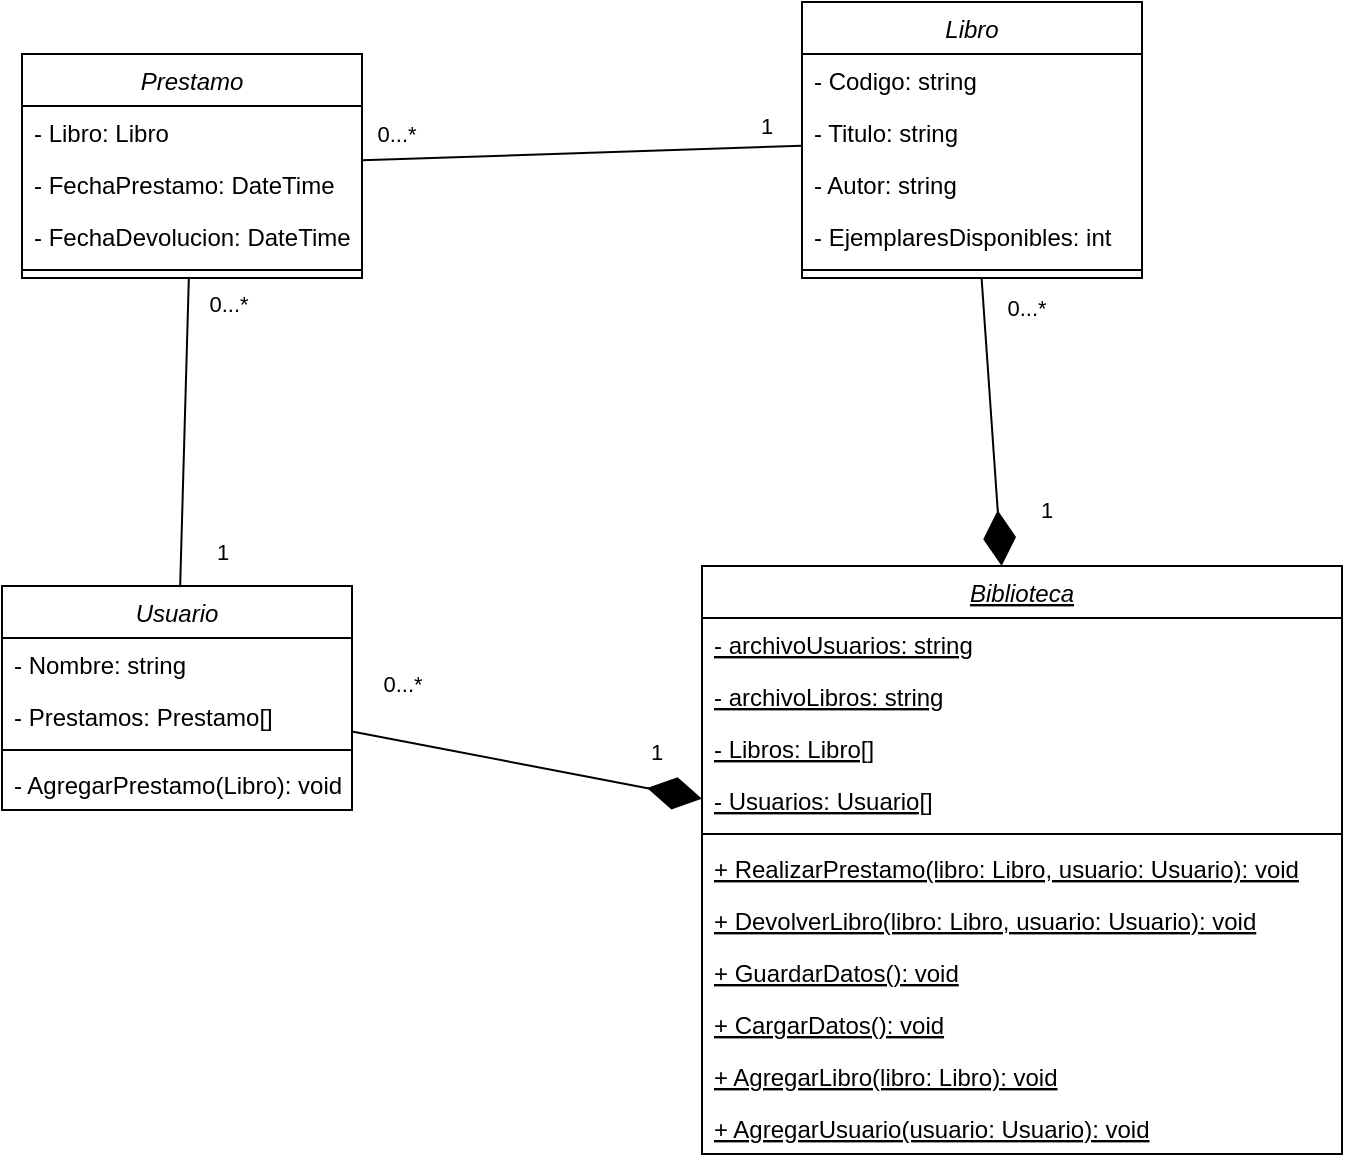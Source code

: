 <mxfile version="24.7.17">
  <diagram id="C5RBs43oDa-KdzZeNtuy" name="Page-1">
    <mxGraphModel dx="1035" dy="551" grid="1" gridSize="10" guides="1" tooltips="1" connect="1" arrows="1" fold="1" page="1" pageScale="1" pageWidth="827" pageHeight="1169" math="0" shadow="0">
      <root>
        <mxCell id="WIyWlLk6GJQsqaUBKTNV-0" />
        <mxCell id="WIyWlLk6GJQsqaUBKTNV-1" parent="WIyWlLk6GJQsqaUBKTNV-0" />
        <mxCell id="zkfFHV4jXpPFQw0GAbJ--0" value="Usuario" style="swimlane;fontStyle=2;align=center;verticalAlign=top;childLayout=stackLayout;horizontal=1;startSize=26;horizontalStack=0;resizeParent=1;resizeLast=0;collapsible=1;marginBottom=0;rounded=0;shadow=0;strokeWidth=1;" parent="WIyWlLk6GJQsqaUBKTNV-1" vertex="1">
          <mxGeometry x="80" y="350" width="175" height="112" as="geometry">
            <mxRectangle x="230" y="140" width="160" height="26" as="alternateBounds" />
          </mxGeometry>
        </mxCell>
        <mxCell id="zkfFHV4jXpPFQw0GAbJ--1" value="- Nombre: string" style="text;align=left;verticalAlign=top;spacingLeft=4;spacingRight=4;overflow=hidden;rotatable=0;points=[[0,0.5],[1,0.5]];portConstraint=eastwest;" parent="zkfFHV4jXpPFQw0GAbJ--0" vertex="1">
          <mxGeometry y="26" width="175" height="26" as="geometry" />
        </mxCell>
        <mxCell id="bwLcdZty3XzhwoB_3Ktt-0" value="- Prestamos: Prestamo[]" style="text;align=left;verticalAlign=top;spacingLeft=4;spacingRight=4;overflow=hidden;rotatable=0;points=[[0,0.5],[1,0.5]];portConstraint=eastwest;" vertex="1" parent="zkfFHV4jXpPFQw0GAbJ--0">
          <mxGeometry y="52" width="175" height="26" as="geometry" />
        </mxCell>
        <mxCell id="zkfFHV4jXpPFQw0GAbJ--4" value="" style="line;html=1;strokeWidth=1;align=left;verticalAlign=middle;spacingTop=-1;spacingLeft=3;spacingRight=3;rotatable=0;labelPosition=right;points=[];portConstraint=eastwest;" parent="zkfFHV4jXpPFQw0GAbJ--0" vertex="1">
          <mxGeometry y="78" width="175" height="8" as="geometry" />
        </mxCell>
        <mxCell id="bwLcdZty3XzhwoB_3Ktt-33" value="- AgregarPrestamo(Libro): void" style="text;align=left;verticalAlign=top;spacingLeft=4;spacingRight=4;overflow=hidden;rotatable=0;points=[[0,0.5],[1,0.5]];portConstraint=eastwest;" vertex="1" parent="zkfFHV4jXpPFQw0GAbJ--0">
          <mxGeometry y="86" width="175" height="26" as="geometry" />
        </mxCell>
        <mxCell id="bwLcdZty3XzhwoB_3Ktt-1" value="Libro" style="swimlane;fontStyle=2;align=center;verticalAlign=top;childLayout=stackLayout;horizontal=1;startSize=26;horizontalStack=0;resizeParent=1;resizeLast=0;collapsible=1;marginBottom=0;rounded=0;shadow=0;strokeWidth=1;" vertex="1" parent="WIyWlLk6GJQsqaUBKTNV-1">
          <mxGeometry x="480" y="58" width="170" height="138" as="geometry">
            <mxRectangle x="230" y="140" width="160" height="26" as="alternateBounds" />
          </mxGeometry>
        </mxCell>
        <mxCell id="bwLcdZty3XzhwoB_3Ktt-2" value="- Codigo: string" style="text;align=left;verticalAlign=top;spacingLeft=4;spacingRight=4;overflow=hidden;rotatable=0;points=[[0,0.5],[1,0.5]];portConstraint=eastwest;" vertex="1" parent="bwLcdZty3XzhwoB_3Ktt-1">
          <mxGeometry y="26" width="170" height="26" as="geometry" />
        </mxCell>
        <mxCell id="bwLcdZty3XzhwoB_3Ktt-13" value="- Titulo: string" style="text;align=left;verticalAlign=top;spacingLeft=4;spacingRight=4;overflow=hidden;rotatable=0;points=[[0,0.5],[1,0.5]];portConstraint=eastwest;" vertex="1" parent="bwLcdZty3XzhwoB_3Ktt-1">
          <mxGeometry y="52" width="170" height="26" as="geometry" />
        </mxCell>
        <mxCell id="bwLcdZty3XzhwoB_3Ktt-14" value="- Autor: string" style="text;align=left;verticalAlign=top;spacingLeft=4;spacingRight=4;overflow=hidden;rotatable=0;points=[[0,0.5],[1,0.5]];portConstraint=eastwest;" vertex="1" parent="bwLcdZty3XzhwoB_3Ktt-1">
          <mxGeometry y="78" width="170" height="26" as="geometry" />
        </mxCell>
        <mxCell id="bwLcdZty3XzhwoB_3Ktt-3" value="- EjemplaresDisponibles: int" style="text;align=left;verticalAlign=top;spacingLeft=4;spacingRight=4;overflow=hidden;rotatable=0;points=[[0,0.5],[1,0.5]];portConstraint=eastwest;" vertex="1" parent="bwLcdZty3XzhwoB_3Ktt-1">
          <mxGeometry y="104" width="170" height="26" as="geometry" />
        </mxCell>
        <mxCell id="bwLcdZty3XzhwoB_3Ktt-4" value="" style="line;html=1;strokeWidth=1;align=left;verticalAlign=middle;spacingTop=-1;spacingLeft=3;spacingRight=3;rotatable=0;labelPosition=right;points=[];portConstraint=eastwest;" vertex="1" parent="bwLcdZty3XzhwoB_3Ktt-1">
          <mxGeometry y="130" width="170" height="8" as="geometry" />
        </mxCell>
        <mxCell id="bwLcdZty3XzhwoB_3Ktt-28" style="rounded=0;orthogonalLoop=1;jettySize=auto;html=1;endArrow=none;endFill=0;" edge="1" parent="WIyWlLk6GJQsqaUBKTNV-1" source="bwLcdZty3XzhwoB_3Ktt-5" target="zkfFHV4jXpPFQw0GAbJ--0">
          <mxGeometry relative="1" as="geometry" />
        </mxCell>
        <mxCell id="bwLcdZty3XzhwoB_3Ktt-39" value="0...*" style="edgeLabel;html=1;align=center;verticalAlign=middle;resizable=0;points=[];" vertex="1" connectable="0" parent="bwLcdZty3XzhwoB_3Ktt-28">
          <mxGeometry x="-0.831" relative="1" as="geometry">
            <mxPoint x="20" as="offset" />
          </mxGeometry>
        </mxCell>
        <mxCell id="bwLcdZty3XzhwoB_3Ktt-40" value="1" style="edgeLabel;html=1;align=center;verticalAlign=middle;resizable=0;points=[];" vertex="1" connectable="0" parent="bwLcdZty3XzhwoB_3Ktt-28">
          <mxGeometry x="0.773" relative="1" as="geometry">
            <mxPoint x="20" as="offset" />
          </mxGeometry>
        </mxCell>
        <mxCell id="bwLcdZty3XzhwoB_3Ktt-30" style="rounded=0;orthogonalLoop=1;jettySize=auto;html=1;endArrow=none;endFill=0;" edge="1" parent="WIyWlLk6GJQsqaUBKTNV-1" source="bwLcdZty3XzhwoB_3Ktt-5" target="bwLcdZty3XzhwoB_3Ktt-1">
          <mxGeometry relative="1" as="geometry" />
        </mxCell>
        <mxCell id="bwLcdZty3XzhwoB_3Ktt-41" value="1" style="edgeLabel;html=1;align=center;verticalAlign=middle;resizable=0;points=[];" vertex="1" connectable="0" parent="bwLcdZty3XzhwoB_3Ktt-30">
          <mxGeometry x="0.831" y="-1" relative="1" as="geometry">
            <mxPoint y="-12" as="offset" />
          </mxGeometry>
        </mxCell>
        <mxCell id="bwLcdZty3XzhwoB_3Ktt-42" value="0...*" style="edgeLabel;html=1;align=center;verticalAlign=middle;resizable=0;points=[];" vertex="1" connectable="0" parent="bwLcdZty3XzhwoB_3Ktt-30">
          <mxGeometry x="-0.847" y="3" relative="1" as="geometry">
            <mxPoint y="-10" as="offset" />
          </mxGeometry>
        </mxCell>
        <mxCell id="bwLcdZty3XzhwoB_3Ktt-5" value="Prestamo" style="swimlane;fontStyle=2;align=center;verticalAlign=top;childLayout=stackLayout;horizontal=1;startSize=26;horizontalStack=0;resizeParent=1;resizeLast=0;collapsible=1;marginBottom=0;rounded=0;shadow=0;strokeWidth=1;" vertex="1" parent="WIyWlLk6GJQsqaUBKTNV-1">
          <mxGeometry x="90" y="84" width="170" height="112" as="geometry">
            <mxRectangle x="230" y="140" width="160" height="26" as="alternateBounds" />
          </mxGeometry>
        </mxCell>
        <mxCell id="bwLcdZty3XzhwoB_3Ktt-6" value="- Libro: Libro" style="text;align=left;verticalAlign=top;spacingLeft=4;spacingRight=4;overflow=hidden;rotatable=0;points=[[0,0.5],[1,0.5]];portConstraint=eastwest;" vertex="1" parent="bwLcdZty3XzhwoB_3Ktt-5">
          <mxGeometry y="26" width="170" height="26" as="geometry" />
        </mxCell>
        <mxCell id="bwLcdZty3XzhwoB_3Ktt-7" value="- FechaPrestamo: DateTime" style="text;align=left;verticalAlign=top;spacingLeft=4;spacingRight=4;overflow=hidden;rotatable=0;points=[[0,0.5],[1,0.5]];portConstraint=eastwest;" vertex="1" parent="bwLcdZty3XzhwoB_3Ktt-5">
          <mxGeometry y="52" width="170" height="26" as="geometry" />
        </mxCell>
        <mxCell id="bwLcdZty3XzhwoB_3Ktt-16" value="- FechaDevolucion: DateTime" style="text;align=left;verticalAlign=top;spacingLeft=4;spacingRight=4;overflow=hidden;rotatable=0;points=[[0,0.5],[1,0.5]];portConstraint=eastwest;" vertex="1" parent="bwLcdZty3XzhwoB_3Ktt-5">
          <mxGeometry y="78" width="170" height="26" as="geometry" />
        </mxCell>
        <mxCell id="bwLcdZty3XzhwoB_3Ktt-8" value="" style="line;html=1;strokeWidth=1;align=left;verticalAlign=middle;spacingTop=-1;spacingLeft=3;spacingRight=3;rotatable=0;labelPosition=right;points=[];portConstraint=eastwest;" vertex="1" parent="bwLcdZty3XzhwoB_3Ktt-5">
          <mxGeometry y="104" width="170" height="8" as="geometry" />
        </mxCell>
        <mxCell id="bwLcdZty3XzhwoB_3Ktt-31" style="rounded=0;orthogonalLoop=1;jettySize=auto;html=1;endArrow=none;endFill=0;startArrow=diamondThin;startFill=1;startSize=25;" edge="1" parent="WIyWlLk6GJQsqaUBKTNV-1" source="bwLcdZty3XzhwoB_3Ktt-9" target="bwLcdZty3XzhwoB_3Ktt-1">
          <mxGeometry relative="1" as="geometry" />
        </mxCell>
        <mxCell id="bwLcdZty3XzhwoB_3Ktt-37" value="1" style="edgeLabel;html=1;align=center;verticalAlign=middle;resizable=0;points=[];" vertex="1" connectable="0" parent="bwLcdZty3XzhwoB_3Ktt-31">
          <mxGeometry x="-0.752" y="-3" relative="1" as="geometry">
            <mxPoint x="20" y="-10" as="offset" />
          </mxGeometry>
        </mxCell>
        <mxCell id="bwLcdZty3XzhwoB_3Ktt-38" value="0...*" style="edgeLabel;html=1;align=center;verticalAlign=middle;resizable=0;points=[];" vertex="1" connectable="0" parent="bwLcdZty3XzhwoB_3Ktt-31">
          <mxGeometry x="0.802" y="-1" relative="1" as="geometry">
            <mxPoint x="20" y="1" as="offset" />
          </mxGeometry>
        </mxCell>
        <mxCell id="bwLcdZty3XzhwoB_3Ktt-32" style="rounded=0;orthogonalLoop=1;jettySize=auto;html=1;endArrow=none;endFill=0;startArrow=diamondThin;startFill=1;startSize=25;" edge="1" parent="WIyWlLk6GJQsqaUBKTNV-1" source="bwLcdZty3XzhwoB_3Ktt-9" target="zkfFHV4jXpPFQw0GAbJ--0">
          <mxGeometry relative="1" as="geometry" />
        </mxCell>
        <mxCell id="bwLcdZty3XzhwoB_3Ktt-35" value="1" style="edgeLabel;html=1;align=center;verticalAlign=middle;resizable=0;points=[];" vertex="1" connectable="0" parent="bwLcdZty3XzhwoB_3Ktt-32">
          <mxGeometry x="-0.734" y="3" relative="1" as="geometry">
            <mxPoint y="-22" as="offset" />
          </mxGeometry>
        </mxCell>
        <mxCell id="bwLcdZty3XzhwoB_3Ktt-36" value="0...*" style="edgeLabel;html=1;align=center;verticalAlign=middle;resizable=0;points=[];" vertex="1" connectable="0" parent="bwLcdZty3XzhwoB_3Ktt-32">
          <mxGeometry x="0.822" y="5" relative="1" as="geometry">
            <mxPoint x="10" y="-32" as="offset" />
          </mxGeometry>
        </mxCell>
        <mxCell id="bwLcdZty3XzhwoB_3Ktt-9" value="Biblioteca" style="swimlane;fontStyle=6;align=center;verticalAlign=top;childLayout=stackLayout;horizontal=1;startSize=26;horizontalStack=0;resizeParent=1;resizeLast=0;collapsible=1;marginBottom=0;rounded=0;shadow=0;strokeWidth=1;" vertex="1" parent="WIyWlLk6GJQsqaUBKTNV-1">
          <mxGeometry x="430" y="340" width="320" height="294" as="geometry">
            <mxRectangle x="230" y="140" width="160" height="26" as="alternateBounds" />
          </mxGeometry>
        </mxCell>
        <mxCell id="bwLcdZty3XzhwoB_3Ktt-22" value="- archivoUsuarios: string" style="text;align=left;verticalAlign=top;spacingLeft=4;spacingRight=4;overflow=hidden;rotatable=0;points=[[0,0.5],[1,0.5]];portConstraint=eastwest;fontStyle=4" vertex="1" parent="bwLcdZty3XzhwoB_3Ktt-9">
          <mxGeometry y="26" width="320" height="26" as="geometry" />
        </mxCell>
        <mxCell id="bwLcdZty3XzhwoB_3Ktt-27" value="- archivoLibros: string" style="text;align=left;verticalAlign=top;spacingLeft=4;spacingRight=4;overflow=hidden;rotatable=0;points=[[0,0.5],[1,0.5]];portConstraint=eastwest;fontStyle=4" vertex="1" parent="bwLcdZty3XzhwoB_3Ktt-9">
          <mxGeometry y="52" width="320" height="26" as="geometry" />
        </mxCell>
        <mxCell id="bwLcdZty3XzhwoB_3Ktt-26" value="- Libros: Libro[]" style="text;align=left;verticalAlign=top;spacingLeft=4;spacingRight=4;overflow=hidden;rotatable=0;points=[[0,0.5],[1,0.5]];portConstraint=eastwest;fontStyle=4" vertex="1" parent="bwLcdZty3XzhwoB_3Ktt-9">
          <mxGeometry y="78" width="320" height="26" as="geometry" />
        </mxCell>
        <mxCell id="bwLcdZty3XzhwoB_3Ktt-23" value="- Usuarios: Usuario[]" style="text;align=left;verticalAlign=top;spacingLeft=4;spacingRight=4;overflow=hidden;rotatable=0;points=[[0,0.5],[1,0.5]];portConstraint=eastwest;fontStyle=4" vertex="1" parent="bwLcdZty3XzhwoB_3Ktt-9">
          <mxGeometry y="104" width="320" height="26" as="geometry" />
        </mxCell>
        <mxCell id="bwLcdZty3XzhwoB_3Ktt-12" value="" style="line;html=1;strokeWidth=1;align=left;verticalAlign=middle;spacingTop=-1;spacingLeft=3;spacingRight=3;rotatable=0;labelPosition=right;points=[];portConstraint=eastwest;" vertex="1" parent="bwLcdZty3XzhwoB_3Ktt-9">
          <mxGeometry y="130" width="320" height="8" as="geometry" />
        </mxCell>
        <mxCell id="bwLcdZty3XzhwoB_3Ktt-20" value="+ RealizarPrestamo(libro: Libro, usuario: Usuario): void" style="text;align=left;verticalAlign=top;spacingLeft=4;spacingRight=4;overflow=hidden;rotatable=0;points=[[0,0.5],[1,0.5]];portConstraint=eastwest;fontStyle=4" vertex="1" parent="bwLcdZty3XzhwoB_3Ktt-9">
          <mxGeometry y="138" width="320" height="26" as="geometry" />
        </mxCell>
        <mxCell id="bwLcdZty3XzhwoB_3Ktt-21" value="+ DevolverLibro(libro: Libro, usuario: Usuario): void" style="text;align=left;verticalAlign=top;spacingLeft=4;spacingRight=4;overflow=hidden;rotatable=0;points=[[0,0.5],[1,0.5]];portConstraint=eastwest;fontStyle=4" vertex="1" parent="bwLcdZty3XzhwoB_3Ktt-9">
          <mxGeometry y="164" width="320" height="26" as="geometry" />
        </mxCell>
        <mxCell id="bwLcdZty3XzhwoB_3Ktt-18" value="+ GuardarDatos(): void" style="text;align=left;verticalAlign=top;spacingLeft=4;spacingRight=4;overflow=hidden;rotatable=0;points=[[0,0.5],[1,0.5]];portConstraint=eastwest;fontStyle=4" vertex="1" parent="bwLcdZty3XzhwoB_3Ktt-9">
          <mxGeometry y="190" width="320" height="26" as="geometry" />
        </mxCell>
        <mxCell id="bwLcdZty3XzhwoB_3Ktt-19" value="+ CargarDatos(): void" style="text;align=left;verticalAlign=top;spacingLeft=4;spacingRight=4;overflow=hidden;rotatable=0;points=[[0,0.5],[1,0.5]];portConstraint=eastwest;fontStyle=4" vertex="1" parent="bwLcdZty3XzhwoB_3Ktt-9">
          <mxGeometry y="216" width="320" height="26" as="geometry" />
        </mxCell>
        <mxCell id="bwLcdZty3XzhwoB_3Ktt-24" value="+ AgregarLibro(libro: Libro): void" style="text;align=left;verticalAlign=top;spacingLeft=4;spacingRight=4;overflow=hidden;rotatable=0;points=[[0,0.5],[1,0.5]];portConstraint=eastwest;fontStyle=4" vertex="1" parent="bwLcdZty3XzhwoB_3Ktt-9">
          <mxGeometry y="242" width="320" height="26" as="geometry" />
        </mxCell>
        <mxCell id="bwLcdZty3XzhwoB_3Ktt-25" value="+ AgregarUsuario(usuario: Usuario): void" style="text;align=left;verticalAlign=top;spacingLeft=4;spacingRight=4;overflow=hidden;rotatable=0;points=[[0,0.5],[1,0.5]];portConstraint=eastwest;fontStyle=4" vertex="1" parent="bwLcdZty3XzhwoB_3Ktt-9">
          <mxGeometry y="268" width="320" height="26" as="geometry" />
        </mxCell>
      </root>
    </mxGraphModel>
  </diagram>
</mxfile>
